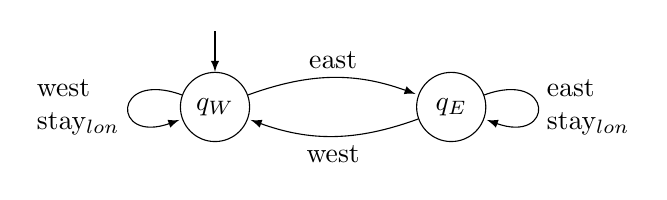   \begin{tikzpicture}[>=latex,shorten >=1pt,node distance=3cm,on grid,auto, node/.style={circle,draw,minimum size=25pt}, ]

  \node[state] (q0) at (-40pt,0pt) {$q_W$};
  \node[state, right = of q0] (q1) {$q_E$};
  \draw[<-,text=white] (q0) -- node[] {} ++(0,1);
  \draw[->] (q1) to[out=200,in=-20] node[below] {west} (q0);
  \draw[->] (q0) to[out=20,in=160] node[above] {east} (q1);
  \draw[->] (q1) to[out=20,in=-20,looseness=8] node[right, align=left] {east\\stay$_{lon}$} (q1);
  \draw[->] (q0) to[out=160,in=-160,looseness=8] node[left, align=left] {west\\ stay$_{lon}$} (q0);
  \end{tikzpicture}
 
